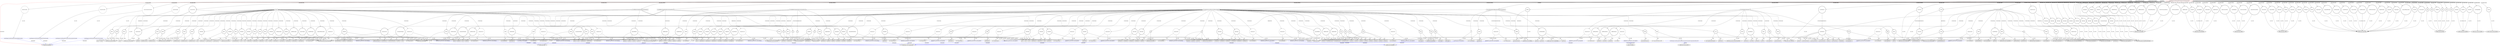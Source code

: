digraph {
baseInfo[graphId=3009,category="extension_graph",isAnonymous=false,possibleRelation=true]
frameworkRelatedTypesInfo[0="javafx.fxml.Initializable"]
possibleCollaborationsInfo[0="3009~OVERRIDING_METHOD_DECLARATION-INSTANTIATION-~javafx.fxml.Initializable ~javafx.scene.control.ListCell ~false~false",1="3009~CLIENT_METHOD_DECLARATION-INSTANTIATION-~javafx.fxml.Initializable ~javafx.event.EventHandler ~false~true",2="3009~OVERRIDING_METHOD_DECLARATION-INSTANTIATION-~javafx.fxml.Initializable ~javafx.beans.value.ChangeListener ~false~true",3="3009~OVERRIDING_METHOD_DECLARATION-INSTANTIATION-~javafx.fxml.Initializable ~javafx.event.EventHandler ~false~true",4="3009~CLIENT_METHOD_DECLARATION-INSTANTIATION-~javafx.fxml.Initializable ~javafx.beans.value.ChangeListener ~false~true",5="3009~FIELD_DECLARATION-~javafx.fxml.Initializable ~javafx.fxml.Initializable ~false~false",6="3009~OVERRIDING_METHOD_DECLARATION-INSTANTIATION-~javafx.fxml.Initializable ~javafx.util.Callback ~false~true",7="3009~CLIENT_METHOD_DECLARATION-INSTANTIATION-CLIENT_METHOD_DECLARATION-INSTANTIATION-CLIENT_METHOD_DECLARATION-INSTANTIATION-~javafx.fxml.Initializable ~javafx.stage.Stage ~false~false",8="3009~CLIENT_METHOD_DECLARATION-INSTANTIATION-~javafx.fxml.Initializable ~javafx.fxml.Initializable ~false~false"]
locationInfo[projectName="hock323-eventManager",filePath="/hock323-eventManager/EventManager-master/src/eventManager/controller/pokerTournament/TournamentController.java",contextSignature="TournamentController",graphId="3009"]
0[label="eventManager.controller.pokerTournament.TournamentController",vertexType="ROOT_CLIENT_CLASS_DECLARATION",isFrameworkType=false,color=red]
1[label="javafx.fxml.Initializable",vertexType="FRAMEWORK_INTERFACE_TYPE",isFrameworkType=true,peripheries=2]
2[label="actionsListView",vertexType="FIELD_DECLARATION",isFrameworkType=true,peripheries=2,shape=circle]
3[label="javafx.scene.control.ListView",vertexType="FRAMEWORK_CLASS_TYPE",isFrameworkType=true,peripheries=2]
4[label="addAddOnButton",vertexType="FIELD_DECLARATION",isFrameworkType=true,peripheries=2,shape=circle]
5[label="javafx.scene.control.Button",vertexType="FRAMEWORK_CLASS_TYPE",isFrameworkType=true,peripheries=2]
6[label="addAddonField",vertexType="FIELD_DECLARATION",isFrameworkType=true,peripheries=2,shape=circle]
7[label="javafx.scene.control.TextField",vertexType="FRAMEWORK_CLASS_TYPE",isFrameworkType=true,peripheries=2]
8[label="addPlayerButton",vertexType="FIELD_DECLARATION",isFrameworkType=true,peripheries=2,shape=circle]
10[label="addRebuyButton",vertexType="FIELD_DECLARATION",isFrameworkType=true,peripheries=2,shape=circle]
12[label="addRebuyField",vertexType="FIELD_DECLARATION",isFrameworkType=true,peripheries=2,shape=circle]
14[label="addReentryButton",vertexType="FIELD_DECLARATION",isFrameworkType=true,peripheries=2,shape=circle]
16[label="addonsControlsPane",vertexType="FIELD_DECLARATION",isFrameworkType=true,peripheries=2,shape=circle]
17[label="javafx.scene.layout.HBox",vertexType="FRAMEWORK_CLASS_TYPE",isFrameworkType=true,peripheries=2]
18[label="addonsPane",vertexType="FIELD_DECLARATION",isFrameworkType=true,peripheries=2,shape=circle]
19[label="javafx.scene.layout.VBox",vertexType="FRAMEWORK_CLASS_TYPE",isFrameworkType=true,peripheries=2]
20[label="announcementsController",vertexType="FIELD_DECLARATION",isFrameworkType=false,shape=circle]
21[label="eventManager.controller.pokerTournament.AnnouncementsController",vertexType="REFERENCE_CLIENT_CLASS_DECLARATION",isFrameworkType=false,color=blue]
23[label="blindsController",vertexType="FIELD_DECLARATION",isFrameworkType=false,shape=circle]
24[label="eventManager.controller.pokerTournament.BlindsController",vertexType="REFERENCE_CLIENT_CLASS_DECLARATION",isFrameworkType=false,color=blue]
26[label="bountiesLabel",vertexType="FIELD_DECLARATION",isFrameworkType=true,peripheries=2,shape=circle]
27[label="javafx.scene.control.Label",vertexType="FRAMEWORK_CLASS_TYPE",isFrameworkType=true,peripheries=2]
28[label="breakLabel",vertexType="FIELD_DECLARATION",isFrameworkType=true,peripheries=2,shape=circle]
30[label="checkStep1",vertexType="FIELD_DECLARATION",isFrameworkType=true,peripheries=2,shape=circle]
31[label="javafx.beans.property.SimpleBooleanProperty",vertexType="FRAMEWORK_CLASS_TYPE",isFrameworkType=true,peripheries=2]
32[label="checkStep2",vertexType="FIELD_DECLARATION",isFrameworkType=true,peripheries=2,shape=circle]
34[label="checkStep3",vertexType="FIELD_DECLARATION",isFrameworkType=true,peripheries=2,shape=circle]
36[label="checkStep4",vertexType="FIELD_DECLARATION",isFrameworkType=true,peripheries=2,shape=circle]
38[label="checkStep5",vertexType="FIELD_DECLARATION",isFrameworkType=true,peripheries=2,shape=circle]
40[label="configPane",vertexType="FIELD_DECLARATION",isFrameworkType=true,peripheries=2,shape=circle]
41[label="javafx.scene.layout.Pane",vertexType="FRAMEWORK_CLASS_TYPE",isFrameworkType=true,peripheries=2]
42[label="controlPane",vertexType="FIELD_DECLARATION",isFrameworkType=true,peripheries=2,shape=circle]
43[label="javafx.scene.layout.StackPane",vertexType="FRAMEWORK_CLASS_TYPE",isFrameworkType=true,peripheries=2]
44[label="createHelpPane",vertexType="FIELD_DECLARATION",isFrameworkType=true,peripheries=2,shape=circle]
46[label="createMode",vertexType="FIELD_DECLARATION",isFrameworkType=true,peripheries=2,shape=circle]
48[label="eliminatePlayerButton",vertexType="FIELD_DECLARATION",isFrameworkType=true,peripheries=2,shape=circle]
50[label="feeLabel",vertexType="FIELD_DECLARATION",isFrameworkType=true,peripheries=2,shape=circle]
52[label="finalizeTournamentButton",vertexType="FIELD_DECLARATION",isFrameworkType=true,peripheries=2,shape=circle]
54[label="formatController",vertexType="FIELD_DECLARATION",isFrameworkType=false,shape=circle]
55[label="eventManager.controller.pokerTournament.FormatController",vertexType="REFERENCE_CLIENT_CLASS_DECLARATION",isFrameworkType=false,color=blue]
57[label="handOutLabel",vertexType="FIELD_DECLARATION",isFrameworkType=true,peripheries=2,shape=circle]
59[label="initTournamentButton",vertexType="FIELD_DECLARATION",isFrameworkType=true,peripheries=2,shape=circle]
61[label="leagueJackPotLabel",vertexType="FIELD_DECLARATION",isFrameworkType=true,peripheries=2,shape=circle]
63[label="levelPane",vertexType="FIELD_DECLARATION",isFrameworkType=true,peripheries=2,shape=circle]
65[label="livePlayersLabel",vertexType="FIELD_DECLARATION",isFrameworkType=true,peripheries=2,shape=circle]
67[label="nameField",vertexType="FIELD_DECLARATION",isFrameworkType=true,peripheries=2,shape=circle]
69[label="numAddOnLabel",vertexType="FIELD_DECLARATION",isFrameworkType=true,peripheries=2,shape=circle]
71[label="numLevelLabel",vertexType="FIELD_DECLARATION",isFrameworkType=true,peripheries=2,shape=circle]
73[label="numRebuysLabel",vertexType="FIELD_DECLARATION",isFrameworkType=true,peripheries=2,shape=circle]
75[label="numReentradasLabel",vertexType="FIELD_DECLARATION",isFrameworkType=true,peripheries=2,shape=circle]
77[label="orgExtFeeLabel",vertexType="FIELD_DECLARATION",isFrameworkType=true,peripheries=2,shape=circle]
79[label="pauseButton",vertexType="FIELD_DECLARATION",isFrameworkType=true,peripheries=2,shape=circle]
81[label="playButton",vertexType="FIELD_DECLARATION",isFrameworkType=true,peripheries=2,shape=circle]
83[label="playerAddField",vertexType="FIELD_DECLARATION",isFrameworkType=true,peripheries=2,shape=circle]
85[label="playersPane",vertexType="FIELD_DECLARATION",isFrameworkType=true,peripheries=2,shape=circle]
87[label="primePanel",vertexType="FIELD_DECLARATION",isFrameworkType=true,peripheries=2,shape=circle]
89[label="prizesController",vertexType="FIELD_DECLARATION",isFrameworkType=false,shape=circle]
90[label="eventManager.controller.pokerTournament.PrizesController",vertexType="REFERENCE_CLIENT_CLASS_DECLARATION",isFrameworkType=false,color=blue]
92[label="prizesLabel",vertexType="FIELD_DECLARATION",isFrameworkType=true,peripheries=2,shape=circle]
94[label="rebuysControlsPane",vertexType="FIELD_DECLARATION",isFrameworkType=true,peripheries=2,shape=circle]
96[label="rebuysPane",vertexType="FIELD_DECLARATION",isFrameworkType=true,peripheries=2,shape=circle]
98[label="receiptsLabel",vertexType="FIELD_DECLARATION",isFrameworkType=true,peripheries=2,shape=circle]
100[label="reentriesPane",vertexType="FIELD_DECLARATION",isFrameworkType=true,peripheries=2,shape=circle]
102[label="refreshVisorList",vertexType="FIELD_DECLARATION",isFrameworkType=true,peripheries=2,shape=circle]
103[label="javafx.scene.control.MenuItem",vertexType="FRAMEWORK_CLASS_TYPE",isFrameworkType=true,peripheries=2]
104[label="registeredControlsPane",vertexType="FIELD_DECLARATION",isFrameworkType=true,peripheries=2,shape=circle]
106[label="registeredPane",vertexType="FIELD_DECLARATION",isFrameworkType=true,peripheries=2,shape=circle]
108[label="registeredPlayersLabel",vertexType="FIELD_DECLARATION",isFrameworkType=true,peripheries=2,shape=circle]
110[label="saveTemplateBox",vertexType="FIELD_DECLARATION",isFrameworkType=true,peripheries=2,shape=circle]
111[label="javafx.scene.control.ComboBox",vertexType="FRAMEWORK_CLASS_TYPE",isFrameworkType=true,peripheries=2]
112[label="step1",vertexType="FIELD_DECLARATION",isFrameworkType=true,peripheries=2,shape=circle]
114[label="step1Image",vertexType="FIELD_DECLARATION",isFrameworkType=true,peripheries=2,shape=circle]
115[label="javafx.scene.image.ImageView",vertexType="FRAMEWORK_CLASS_TYPE",isFrameworkType=true,peripheries=2]
116[label="step2",vertexType="FIELD_DECLARATION",isFrameworkType=true,peripheries=2,shape=circle]
118[label="step2Image",vertexType="FIELD_DECLARATION",isFrameworkType=true,peripheries=2,shape=circle]
120[label="step3",vertexType="FIELD_DECLARATION",isFrameworkType=true,peripheries=2,shape=circle]
122[label="step3Image",vertexType="FIELD_DECLARATION",isFrameworkType=true,peripheries=2,shape=circle]
124[label="step4",vertexType="FIELD_DECLARATION",isFrameworkType=true,peripheries=2,shape=circle]
126[label="step5",vertexType="FIELD_DECLARATION",isFrameworkType=true,peripheries=2,shape=circle]
128[label="step5Image",vertexType="FIELD_DECLARATION",isFrameworkType=true,peripheries=2,shape=circle]
130[label="subNameField",vertexType="FIELD_DECLARATION",isFrameworkType=true,peripheries=2,shape=circle]
132[label="tabPane",vertexType="FIELD_DECLARATION",isFrameworkType=true,peripheries=2,shape=circle]
133[label="javafx.scene.control.TabPane",vertexType="FRAMEWORK_CLASS_TYPE",isFrameworkType=true,peripheries=2]
134[label="timeLabel",vertexType="FIELD_DECLARATION",isFrameworkType=true,peripheries=2,shape=circle]
136[label="totalsPane",vertexType="FIELD_DECLARATION",isFrameworkType=true,peripheries=2,shape=circle]
138[label="tournamentChanged",vertexType="FIELD_DECLARATION",isFrameworkType=true,peripheries=2,shape=circle]
140[label="undoButton",vertexType="FIELD_DECLARATION",isFrameworkType=true,peripheries=2,shape=circle]
142[label="upLevelButton",vertexType="FIELD_DECLARATION",isFrameworkType=true,peripheries=2,shape=circle]
144[label="visorID",vertexType="FIELD_DECLARATION",isFrameworkType=true,peripheries=2,shape=circle]
145[label="javafx.scene.control.TableColumn",vertexType="FRAMEWORK_CLASS_TYPE",isFrameworkType=true,peripheries=2]
146[label="visorList",vertexType="FIELD_DECLARATION",isFrameworkType=true,peripheries=2,shape=circle]
147[label="javafx.collections.ObservableList",vertexType="FRAMEWORK_INTERFACE_TYPE",isFrameworkType=true,peripheries=2]
148[label="visorOwner",vertexType="FIELD_DECLARATION",isFrameworkType=true,peripheries=2,shape=circle]
150[label="visorTableView",vertexType="FIELD_DECLARATION",isFrameworkType=true,peripheries=2,shape=circle]
151[label="javafx.scene.control.TableView",vertexType="FRAMEWORK_CLASS_TYPE",isFrameworkType=true,peripheries=2]
152[label="void initialize(java.net.URL,java.util.ResourceBundle)",vertexType="OVERRIDING_METHOD_DECLARATION",isFrameworkType=false,shape=box]
154[label="image",vertexType="VARIABLE_EXPRESION",isFrameworkType=true,peripheries=2,shape=circle]
155[label="javafx.scene.image.Image",vertexType="FRAMEWORK_CLASS_TYPE",isFrameworkType=true,peripheries=2]
153[label="new Image()",vertexType="CONSTRUCTOR_CALL",isFrameworkType=true,peripheries=2]
156[label="playButton",vertexType="VARIABLE_EXPRESION",isFrameworkType=true,peripheries=2,shape=circle]
158[label="javafx.scene.control.Labeled",vertexType="FRAMEWORK_CLASS_TYPE",isFrameworkType=true,peripheries=2]
157[label="setGraphic()",vertexType="INSIDE_CALL",isFrameworkType=true,peripheries=2,shape=box]
160[label="VAR2",vertexType="VARIABLE_EXPRESION",isFrameworkType=true,peripheries=2,shape=circle]
159[label="new ImageView()",vertexType="CONSTRUCTOR_CALL",isFrameworkType=true,peripheries=2]
163[label="VAR3",vertexType="VARIABLE_EXPRESION",isFrameworkType=true,peripheries=2,shape=circle]
162[label="new Image()",vertexType="CONSTRUCTOR_CALL",isFrameworkType=true,peripheries=2]
165[label="undoButton",vertexType="VARIABLE_EXPRESION",isFrameworkType=true,peripheries=2,shape=circle]
166[label="setGraphic()",vertexType="INSIDE_CALL",isFrameworkType=true,peripheries=2,shape=box]
169[label="VAR5",vertexType="VARIABLE_EXPRESION",isFrameworkType=true,peripheries=2,shape=circle]
168[label="new ImageView()",vertexType="CONSTRUCTOR_CALL",isFrameworkType=true,peripheries=2]
172[label="VAR6",vertexType="VARIABLE_EXPRESION",isFrameworkType=true,peripheries=2,shape=circle]
171[label="new Image()",vertexType="CONSTRUCTOR_CALL",isFrameworkType=true,peripheries=2]
174[label="upLevelButton",vertexType="VARIABLE_EXPRESION",isFrameworkType=true,peripheries=2,shape=circle]
175[label="setGraphic()",vertexType="INSIDE_CALL",isFrameworkType=true,peripheries=2,shape=box]
178[label="VAR8",vertexType="VARIABLE_EXPRESION",isFrameworkType=true,peripheries=2,shape=circle]
177[label="new ImageView()",vertexType="CONSTRUCTOR_CALL",isFrameworkType=true,peripheries=2]
180[label="checkStep1",vertexType="VARIABLE_EXPRESION",isFrameworkType=true,peripheries=2,shape=circle]
182[label="javafx.beans.property.BooleanPropertyBase",vertexType="FRAMEWORK_CLASS_TYPE",isFrameworkType=true,peripheries=2]
181[label="addListener()",vertexType="INSIDE_CALL",isFrameworkType=true,peripheries=2,shape=box]
184[label="anonymous10",vertexType="VARIABLE_EXPRESION",isFrameworkType=false,shape=circle]
185[label="REFERENCE_ANONYMOUS_DECLARATION",vertexType="REFERENCE_ANONYMOUS_DECLARATION",isFrameworkType=false,color=blue]
186[label="javafx.beans.value.ChangeListener",vertexType="FRAMEWORK_INTERFACE_TYPE",isFrameworkType=true,peripheries=2]
183[label="new ChangeListener()",vertexType="CONSTRUCTOR_CALL",isFrameworkType=false]
187[label="step1Image",vertexType="VARIABLE_EXPRESION",isFrameworkType=true,peripheries=2,shape=circle]
189[label="javafx.scene.Node",vertexType="FRAMEWORK_CLASS_TYPE",isFrameworkType=true,peripheries=2]
188[label="setOpacity()",vertexType="INSIDE_CALL",isFrameworkType=true,peripheries=2,shape=box]
191[label="setOpacity()",vertexType="INSIDE_CALL",isFrameworkType=true,peripheries=2,shape=box]
192[label="checkStep2",vertexType="VARIABLE_EXPRESION",isFrameworkType=true,peripheries=2,shape=circle]
193[label="addListener()",vertexType="INSIDE_CALL",isFrameworkType=true,peripheries=2,shape=box]
196[label="anonymous14",vertexType="VARIABLE_EXPRESION",isFrameworkType=false,shape=circle]
197[label="REFERENCE_ANONYMOUS_DECLARATION",vertexType="REFERENCE_ANONYMOUS_DECLARATION",isFrameworkType=false,color=blue]
195[label="new ChangeListener()",vertexType="CONSTRUCTOR_CALL",isFrameworkType=false]
199[label="step2Image",vertexType="VARIABLE_EXPRESION",isFrameworkType=true,peripheries=2,shape=circle]
200[label="setOpacity()",vertexType="INSIDE_CALL",isFrameworkType=true,peripheries=2,shape=box]
203[label="setOpacity()",vertexType="INSIDE_CALL",isFrameworkType=true,peripheries=2,shape=box]
204[label="checkStep3",vertexType="VARIABLE_EXPRESION",isFrameworkType=true,peripheries=2,shape=circle]
205[label="addListener()",vertexType="INSIDE_CALL",isFrameworkType=true,peripheries=2,shape=box]
208[label="anonymous18",vertexType="VARIABLE_EXPRESION",isFrameworkType=false,shape=circle]
209[label="REFERENCE_ANONYMOUS_DECLARATION",vertexType="REFERENCE_ANONYMOUS_DECLARATION",isFrameworkType=false,color=blue]
207[label="new ChangeListener()",vertexType="CONSTRUCTOR_CALL",isFrameworkType=false]
211[label="step3Image",vertexType="VARIABLE_EXPRESION",isFrameworkType=true,peripheries=2,shape=circle]
212[label="setOpacity()",vertexType="INSIDE_CALL",isFrameworkType=true,peripheries=2,shape=box]
215[label="setOpacity()",vertexType="INSIDE_CALL",isFrameworkType=true,peripheries=2,shape=box]
216[label="checkStep4",vertexType="VARIABLE_EXPRESION",isFrameworkType=true,peripheries=2,shape=circle]
217[label="addListener()",vertexType="INSIDE_CALL",isFrameworkType=true,peripheries=2,shape=box]
220[label="anonymous22",vertexType="VARIABLE_EXPRESION",isFrameworkType=false,shape=circle]
221[label="REFERENCE_ANONYMOUS_DECLARATION",vertexType="REFERENCE_ANONYMOUS_DECLARATION",isFrameworkType=false,color=blue]
219[label="new ChangeListener()",vertexType="CONSTRUCTOR_CALL",isFrameworkType=false]
223[label="checkStep5",vertexType="VARIABLE_EXPRESION",isFrameworkType=true,peripheries=2,shape=circle]
224[label="get()",vertexType="INSIDE_CALL",isFrameworkType=true,peripheries=2,shape=box]
226[label="step5Image",vertexType="VARIABLE_EXPRESION",isFrameworkType=true,peripheries=2,shape=circle]
227[label="setOpacity()",vertexType="INSIDE_CALL",isFrameworkType=true,peripheries=2,shape=box]
230[label="setOpacity()",vertexType="INSIDE_CALL",isFrameworkType=true,peripheries=2,shape=box]
232[label="addListener()",vertexType="INSIDE_CALL",isFrameworkType=true,peripheries=2,shape=box]
234[label="anonymous27",vertexType="VARIABLE_EXPRESION",isFrameworkType=false,shape=circle]
235[label="REFERENCE_ANONYMOUS_DECLARATION",vertexType="REFERENCE_ANONYMOUS_DECLARATION",isFrameworkType=false,color=blue]
233[label="new ChangeListener()",vertexType="CONSTRUCTOR_CALL",isFrameworkType=false]
238[label="get()",vertexType="INSIDE_CALL",isFrameworkType=true,peripheries=2,shape=box]
240[label="setOpacity()",vertexType="INSIDE_CALL",isFrameworkType=true,peripheries=2,shape=box]
242[label="setOpacity()",vertexType="INSIDE_CALL",isFrameworkType=true,peripheries=2,shape=box]
243[label="actionsListView",vertexType="VARIABLE_EXPRESION",isFrameworkType=true,peripheries=2,shape=circle]
244[label="cellFactoryProperty()",vertexType="INSIDE_CALL",isFrameworkType=true,peripheries=2,shape=box]
247[label="setCellFactory()",vertexType="INSIDE_CALL",isFrameworkType=true,peripheries=2,shape=box]
249[label="anonymous33",vertexType="VARIABLE_EXPRESION",isFrameworkType=false,shape=circle]
250[label="REFERENCE_ANONYMOUS_DECLARATION",vertexType="REFERENCE_ANONYMOUS_DECLARATION",isFrameworkType=false,color=blue]
251[label="javafx.util.Callback",vertexType="FRAMEWORK_INTERFACE_TYPE",isFrameworkType=true,peripheries=2]
248[label="new Callback()",vertexType="CONSTRUCTOR_CALL",isFrameworkType=false]
253[label="VAR34",vertexType="VARIABLE_EXPRESION",isFrameworkType=false,shape=circle]
254[label="eventManager.controller.pokerTournament.TournamentController.ComposeActionHistoryCell",vertexType="REFERENCE_CLIENT_CLASS_DECLARATION",isFrameworkType=false,color=blue]
255[label="javafx.scene.control.ListCell",vertexType="FRAMEWORK_CLASS_TYPE",isFrameworkType=true,peripheries=2]
252[label="new ComposeActionHistoryCell()",vertexType="CONSTRUCTOR_CALL",isFrameworkType=false]
257[label="setOnScrollStarted()",vertexType="INSIDE_CALL",isFrameworkType=true,peripheries=2,shape=box]
259[label="anonymous36",vertexType="VARIABLE_EXPRESION",isFrameworkType=false,shape=circle]
260[label="REFERENCE_ANONYMOUS_DECLARATION",vertexType="REFERENCE_ANONYMOUS_DECLARATION",isFrameworkType=false,color=blue]
261[label="javafx.event.EventHandler",vertexType="FRAMEWORK_INTERFACE_TYPE",isFrameworkType=true,peripheries=2]
258[label="new EventHandler()",vertexType="CONSTRUCTOR_CALL",isFrameworkType=false]
263[label="scrollTo()",vertexType="INSIDE_CALL",isFrameworkType=true,peripheries=2,shape=box]
264[label="VAR38",vertexType="VARIABLE_EXPRESION",isFrameworkType=true,peripheries=2,shape=circle]
266[label="javafx.beans.value.ObservableValue",vertexType="FRAMEWORK_INTERFACE_TYPE",isFrameworkType=true,peripheries=2]
265[label="addListener()",vertexType="INSIDE_CALL",isFrameworkType=true,peripheries=2,shape=box]
267[label="VAR39",vertexType="VARIABLE_EXPRESION",isFrameworkType=true,peripheries=2,shape=circle]
269[label="javafx.scene.control.SelectionModel",vertexType="FRAMEWORK_CLASS_TYPE",isFrameworkType=true,peripheries=2]
268[label="selectedItemProperty()",vertexType="INSIDE_CALL",isFrameworkType=true,peripheries=2,shape=box]
270[label="tabPane",vertexType="VARIABLE_EXPRESION",isFrameworkType=true,peripheries=2,shape=circle]
271[label="getSelectionModel()",vertexType="INSIDE_CALL",isFrameworkType=true,peripheries=2,shape=box]
274[label="anonymous41",vertexType="VARIABLE_EXPRESION",isFrameworkType=false,shape=circle]
275[label="REFERENCE_ANONYMOUS_DECLARATION",vertexType="REFERENCE_ANONYMOUS_DECLARATION",isFrameworkType=false,color=blue]
273[label="new ChangeListener()",vertexType="CONSTRUCTOR_CALL",isFrameworkType=false]
277[label="step1",vertexType="VARIABLE_EXPRESION",isFrameworkType=true,peripheries=2,shape=circle]
278[label="setStyle()",vertexType="INSIDE_CALL",isFrameworkType=true,peripheries=2,shape=box]
280[label="step2",vertexType="VARIABLE_EXPRESION",isFrameworkType=true,peripheries=2,shape=circle]
281[label="setStyle()",vertexType="INSIDE_CALL",isFrameworkType=true,peripheries=2,shape=box]
283[label="step3",vertexType="VARIABLE_EXPRESION",isFrameworkType=true,peripheries=2,shape=circle]
284[label="setStyle()",vertexType="INSIDE_CALL",isFrameworkType=true,peripheries=2,shape=box]
286[label="step4",vertexType="VARIABLE_EXPRESION",isFrameworkType=true,peripheries=2,shape=circle]
287[label="setStyle()",vertexType="INSIDE_CALL",isFrameworkType=true,peripheries=2,shape=box]
289[label="step5",vertexType="VARIABLE_EXPRESION",isFrameworkType=true,peripheries=2,shape=circle]
290[label="setStyle()",vertexType="INSIDE_CALL",isFrameworkType=true,peripheries=2,shape=box]
292[label="t1",vertexType="VARIABLE_EXPRESION",isFrameworkType=true,peripheries=2,shape=circle]
294[label="javafx.scene.control.Tab",vertexType="FRAMEWORK_CLASS_TYPE",isFrameworkType=true,peripheries=2]
293[label="getText()",vertexType="INSIDE_CALL",isFrameworkType=true,peripheries=2,shape=box]
296[label="setStyle()",vertexType="INSIDE_CALL",isFrameworkType=true,peripheries=2,shape=box]
298[label="setStyle()",vertexType="INSIDE_CALL",isFrameworkType=true,peripheries=2,shape=box]
300[label="setStyle()",vertexType="INSIDE_CALL",isFrameworkType=true,peripheries=2,shape=box]
302[label="setStyle()",vertexType="INSIDE_CALL",isFrameworkType=true,peripheries=2,shape=box]
304[label="setStyle()",vertexType="INSIDE_CALL",isFrameworkType=true,peripheries=2,shape=box]
305[label="playerAddField",vertexType="VARIABLE_EXPRESION",isFrameworkType=true,peripheries=2,shape=circle]
306[label="setOnKeyPressed()",vertexType="INSIDE_CALL",isFrameworkType=true,peripheries=2,shape=box]
309[label="anonymous54",vertexType="VARIABLE_EXPRESION",isFrameworkType=false,shape=circle]
310[label="REFERENCE_ANONYMOUS_DECLARATION",vertexType="REFERENCE_ANONYMOUS_DECLARATION",isFrameworkType=false,color=blue]
308[label="new EventHandler()",vertexType="CONSTRUCTOR_CALL",isFrameworkType=false]
312[label="t",vertexType="VARIABLE_EXPRESION",isFrameworkType=true,peripheries=2,shape=circle]
314[label="javafx.scene.input.KeyEvent",vertexType="FRAMEWORK_CLASS_TYPE",isFrameworkType=true,peripheries=2]
313[label="getCode()",vertexType="INSIDE_CALL",isFrameworkType=true,peripheries=2,shape=box]
315[label="addRebuyField",vertexType="VARIABLE_EXPRESION",isFrameworkType=true,peripheries=2,shape=circle]
316[label="setOnKeyPressed()",vertexType="INSIDE_CALL",isFrameworkType=true,peripheries=2,shape=box]
319[label="anonymous57",vertexType="VARIABLE_EXPRESION",isFrameworkType=false,shape=circle]
320[label="REFERENCE_ANONYMOUS_DECLARATION",vertexType="REFERENCE_ANONYMOUS_DECLARATION",isFrameworkType=false,color=blue]
318[label="new EventHandler()",vertexType="CONSTRUCTOR_CALL",isFrameworkType=false]
323[label="getCode()",vertexType="INSIDE_CALL",isFrameworkType=true,peripheries=2,shape=box]
324[label="addAddonField",vertexType="VARIABLE_EXPRESION",isFrameworkType=true,peripheries=2,shape=circle]
325[label="setOnKeyPressed()",vertexType="INSIDE_CALL",isFrameworkType=true,peripheries=2,shape=box]
328[label="anonymous60",vertexType="VARIABLE_EXPRESION",isFrameworkType=false,shape=circle]
329[label="REFERENCE_ANONYMOUS_DECLARATION",vertexType="REFERENCE_ANONYMOUS_DECLARATION",isFrameworkType=false,color=blue]
327[label="new EventHandler()",vertexType="CONSTRUCTOR_CALL",isFrameworkType=false]
332[label="getCode()",vertexType="INSIDE_CALL",isFrameworkType=true,peripheries=2,shape=box]
333[label="VAR62",vertexType="VARIABLE_EXPRESION",isFrameworkType=true,peripheries=2,shape=circle]
334[label="addListener()",vertexType="INSIDE_CALL",isFrameworkType=true,peripheries=2,shape=box]
336[label="nameField",vertexType="VARIABLE_EXPRESION",isFrameworkType=true,peripheries=2,shape=circle]
338[label="javafx.scene.control.TextInputControl",vertexType="FRAMEWORK_CLASS_TYPE",isFrameworkType=true,peripheries=2]
337[label="textProperty()",vertexType="INSIDE_CALL",isFrameworkType=true,peripheries=2,shape=box]
340[label="anonymous64",vertexType="VARIABLE_EXPRESION",isFrameworkType=false,shape=circle]
341[label="REFERENCE_ANONYMOUS_DECLARATION",vertexType="REFERENCE_ANONYMOUS_DECLARATION",isFrameworkType=false,color=blue]
339[label="new ChangeListener()",vertexType="CONSTRUCTOR_CALL",isFrameworkType=false]
344[label="set()",vertexType="INSIDE_CALL",isFrameworkType=true,peripheries=2,shape=box]
346[label="set()",vertexType="INSIDE_CALL",isFrameworkType=true,peripheries=2,shape=box]
439[label="void bind()",vertexType="CLIENT_METHOD_DECLARATION",isFrameworkType=false,shape=box]
440[label="VAR98",vertexType="VARIABLE_EXPRESION",isFrameworkType=true,peripheries=2,shape=circle]
442[label="javafx.beans.property.Property",vertexType="FRAMEWORK_INTERFACE_TYPE",isFrameworkType=true,peripheries=2]
441[label="bind()",vertexType="INSIDE_CALL",isFrameworkType=true,peripheries=2,shape=box]
443[label="numLevelLabel",vertexType="VARIABLE_EXPRESION",isFrameworkType=true,peripheries=2,shape=circle]
444[label="textProperty()",vertexType="INSIDE_CALL",isFrameworkType=true,peripheries=2,shape=box]
446[label="livePlayersLabel",vertexType="VARIABLE_EXPRESION",isFrameworkType=true,peripheries=2,shape=circle]
447[label="setText()",vertexType="INSIDE_CALL",isFrameworkType=true,peripheries=2,shape=box]
449[label="VAR101",vertexType="VARIABLE_EXPRESION",isFrameworkType=true,peripheries=2,shape=circle]
451[label="javafx.beans.property.StringProperty",vertexType="FRAMEWORK_CLASS_TYPE",isFrameworkType=true,peripheries=2]
450[label="bindBidirectional()",vertexType="INSIDE_CALL",isFrameworkType=true,peripheries=2,shape=box]
452[label="numRebuysLabel",vertexType="VARIABLE_EXPRESION",isFrameworkType=true,peripheries=2,shape=circle]
453[label="textProperty()",vertexType="INSIDE_CALL",isFrameworkType=true,peripheries=2,shape=box]
455[label="VAR103",vertexType="VARIABLE_EXPRESION",isFrameworkType=true,peripheries=2,shape=circle]
456[label="bindBidirectional()",vertexType="INSIDE_CALL",isFrameworkType=true,peripheries=2,shape=box]
458[label="numAddOnLabel",vertexType="VARIABLE_EXPRESION",isFrameworkType=true,peripheries=2,shape=circle]
459[label="textProperty()",vertexType="INSIDE_CALL",isFrameworkType=true,peripheries=2,shape=box]
461[label="actionsListView",vertexType="VARIABLE_EXPRESION",isFrameworkType=true,peripheries=2,shape=circle]
462[label="setItems()",vertexType="INSIDE_CALL",isFrameworkType=true,peripheries=2,shape=box]
464[label="VAR106",vertexType="VARIABLE_EXPRESION",isFrameworkType=true,peripheries=2,shape=circle]
465[label="bindBidirectional()",vertexType="INSIDE_CALL",isFrameworkType=true,peripheries=2,shape=box]
467[label="nameField",vertexType="VARIABLE_EXPRESION",isFrameworkType=true,peripheries=2,shape=circle]
468[label="textProperty()",vertexType="INSIDE_CALL",isFrameworkType=true,peripheries=2,shape=box]
470[label="VAR108",vertexType="VARIABLE_EXPRESION",isFrameworkType=true,peripheries=2,shape=circle]
471[label="bindBidirectional()",vertexType="INSIDE_CALL",isFrameworkType=true,peripheries=2,shape=box]
473[label="subNameField",vertexType="VARIABLE_EXPRESION",isFrameworkType=true,peripheries=2,shape=circle]
474[label="textProperty()",vertexType="INSIDE_CALL",isFrameworkType=true,peripheries=2,shape=box]
476[label="VAR110",vertexType="VARIABLE_EXPRESION",isFrameworkType=true,peripheries=2,shape=circle]
477[label="bindBidirectional()",vertexType="INSIDE_CALL",isFrameworkType=true,peripheries=2,shape=box]
479[label="registeredPlayersLabel",vertexType="VARIABLE_EXPRESION",isFrameworkType=true,peripheries=2,shape=circle]
480[label="textProperty()",vertexType="INSIDE_CALL",isFrameworkType=true,peripheries=2,shape=box]
482[label="VAR112",vertexType="VARIABLE_EXPRESION",isFrameworkType=true,peripheries=2,shape=circle]
483[label="bind()",vertexType="INSIDE_CALL",isFrameworkType=true,peripheries=2,shape=box]
485[label="timeLabel",vertexType="VARIABLE_EXPRESION",isFrameworkType=true,peripheries=2,shape=circle]
486[label="textProperty()",vertexType="INSIDE_CALL",isFrameworkType=true,peripheries=2,shape=box]
488[label="VAR114",vertexType="VARIABLE_EXPRESION",isFrameworkType=true,peripheries=2,shape=circle]
490[label="javafx.concurrent.Service",vertexType="FRAMEWORK_CLASS_TYPE",isFrameworkType=true,peripheries=2]
489[label="messageProperty()",vertexType="INSIDE_CALL",isFrameworkType=true,peripheries=2,shape=box]
491[label="VAR115",vertexType="VARIABLE_EXPRESION",isFrameworkType=true,peripheries=2,shape=circle]
492[label="bind()",vertexType="INSIDE_CALL",isFrameworkType=true,peripheries=2,shape=box]
494[label="breakLabel",vertexType="VARIABLE_EXPRESION",isFrameworkType=true,peripheries=2,shape=circle]
495[label="visibleProperty()",vertexType="INSIDE_CALL",isFrameworkType=true,peripheries=2,shape=box]
497[label="VAR117",vertexType="VARIABLE_EXPRESION",isFrameworkType=true,peripheries=2,shape=circle]
498[label="addListener()",vertexType="INSIDE_CALL",isFrameworkType=true,peripheries=2,shape=box]
501[label="visibleProperty()",vertexType="INSIDE_CALL",isFrameworkType=true,peripheries=2,shape=box]
503[label="anonymous119",vertexType="VARIABLE_EXPRESION",isFrameworkType=false,shape=circle]
504[label="REFERENCE_ANONYMOUS_DECLARATION",vertexType="REFERENCE_ANONYMOUS_DECLARATION",isFrameworkType=false,color=blue]
502[label="new ChangeListener()",vertexType="CONSTRUCTOR_CALL",isFrameworkType=false]
506[label="pauseButton",vertexType="VARIABLE_EXPRESION",isFrameworkType=true,peripheries=2,shape=circle]
507[label="setVisible()",vertexType="INSIDE_CALL",isFrameworkType=true,peripheries=2,shape=box]
509[label="playButton",vertexType="VARIABLE_EXPRESION",isFrameworkType=true,peripheries=2,shape=circle]
510[label="setVisible()",vertexType="INSIDE_CALL",isFrameworkType=true,peripheries=2,shape=box]
512[label="VAR122",vertexType="VARIABLE_EXPRESION",isFrameworkType=true,peripheries=2,shape=circle]
513[label="addListener()",vertexType="INSIDE_CALL",isFrameworkType=true,peripheries=2,shape=box]
516[label="focusedProperty()",vertexType="INSIDE_CALL",isFrameworkType=true,peripheries=2,shape=box]
518[label="anonymous124",vertexType="VARIABLE_EXPRESION",isFrameworkType=false,shape=circle]
519[label="REFERENCE_ANONYMOUS_DECLARATION",vertexType="REFERENCE_ANONYMOUS_DECLARATION",isFrameworkType=false,color=blue]
517[label="new ChangeListener()",vertexType="CONSTRUCTOR_CALL",isFrameworkType=false]
521[label="checkStep4",vertexType="VARIABLE_EXPRESION",isFrameworkType=true,peripheries=2,shape=circle]
522[label="get()",vertexType="INSIDE_CALL",isFrameworkType=true,peripheries=2,shape=box]
525[label="getText()",vertexType="INSIDE_CALL",isFrameworkType=true,peripheries=2,shape=box]
526[label="VAR127",vertexType="VARIABLE_EXPRESION",isFrameworkType=true,peripheries=2,shape=circle]
527[label="addListener()",vertexType="INSIDE_CALL",isFrameworkType=true,peripheries=2,shape=box]
530[label="anonymous128",vertexType="VARIABLE_EXPRESION",isFrameworkType=false,shape=circle]
531[label="REFERENCE_ANONYMOUS_DECLARATION",vertexType="REFERENCE_ANONYMOUS_DECLARATION",isFrameworkType=false,color=blue]
529[label="new ChangeListener()",vertexType="CONSTRUCTOR_CALL",isFrameworkType=false]
533[label="checkStep1",vertexType="VARIABLE_EXPRESION",isFrameworkType=true,peripheries=2,shape=circle]
534[label="set()",vertexType="INSIDE_CALL",isFrameworkType=true,peripheries=2,shape=box]
536[label="VAR130",vertexType="VARIABLE_EXPRESION",isFrameworkType=true,peripheries=2,shape=circle]
537[label="addListener()",vertexType="INSIDE_CALL",isFrameworkType=true,peripheries=2,shape=box]
540[label="anonymous131",vertexType="VARIABLE_EXPRESION",isFrameworkType=false,shape=circle]
541[label="REFERENCE_ANONYMOUS_DECLARATION",vertexType="REFERENCE_ANONYMOUS_DECLARATION",isFrameworkType=false,color=blue]
539[label="new ChangeListener()",vertexType="CONSTRUCTOR_CALL",isFrameworkType=false]
543[label="checkStep2",vertexType="VARIABLE_EXPRESION",isFrameworkType=true,peripheries=2,shape=circle]
544[label="set()",vertexType="INSIDE_CALL",isFrameworkType=true,peripheries=2,shape=box]
546[label="VAR133",vertexType="VARIABLE_EXPRESION",isFrameworkType=true,peripheries=2,shape=circle]
547[label="addListener()",vertexType="INSIDE_CALL",isFrameworkType=true,peripheries=2,shape=box]
550[label="anonymous134",vertexType="VARIABLE_EXPRESION",isFrameworkType=false,shape=circle]
551[label="REFERENCE_ANONYMOUS_DECLARATION",vertexType="REFERENCE_ANONYMOUS_DECLARATION",isFrameworkType=false,color=blue]
549[label="new ChangeListener()",vertexType="CONSTRUCTOR_CALL",isFrameworkType=false]
553[label="checkStep3",vertexType="VARIABLE_EXPRESION",isFrameworkType=true,peripheries=2,shape=circle]
554[label="set()",vertexType="INSIDE_CALL",isFrameworkType=true,peripheries=2,shape=box]
556[label="VAR136",vertexType="VARIABLE_EXPRESION",isFrameworkType=true,peripheries=2,shape=circle]
557[label="addListener()",vertexType="INSIDE_CALL",isFrameworkType=true,peripheries=2,shape=box]
560[label="anonymous137",vertexType="VARIABLE_EXPRESION",isFrameworkType=false,shape=circle]
561[label="REFERENCE_ANONYMOUS_DECLARATION",vertexType="REFERENCE_ANONYMOUS_DECLARATION",isFrameworkType=false,color=blue]
559[label="new ChangeListener()",vertexType="CONSTRUCTOR_CALL",isFrameworkType=false]
563[label="void setChangeLevelListener()",vertexType="CLIENT_METHOD_DECLARATION",isFrameworkType=false,shape=box]
564[label="VAR138",vertexType="VARIABLE_EXPRESION",isFrameworkType=true,peripheries=2,shape=circle]
566[label="javafx.beans.property.IntegerPropertyBase",vertexType="FRAMEWORK_CLASS_TYPE",isFrameworkType=true,peripheries=2]
565[label="addListener()",vertexType="INSIDE_CALL",isFrameworkType=true,peripheries=2,shape=box]
568[label="anonymous139",vertexType="VARIABLE_EXPRESION",isFrameworkType=false,shape=circle]
569[label="REFERENCE_ANONYMOUS_DECLARATION",vertexType="REFERENCE_ANONYMOUS_DECLARATION",isFrameworkType=false,color=blue]
567[label="new ChangeListener()",vertexType="CONSTRUCTOR_CALL",isFrameworkType=false]
571[label="upLevelButton",vertexType="VARIABLE_EXPRESION",isFrameworkType=true,peripheries=2,shape=circle]
572[label="setDisable()",vertexType="INSIDE_CALL",isFrameworkType=true,peripheries=2,shape=box]
575[label="setVisible()",vertexType="INSIDE_CALL",isFrameworkType=true,peripheries=2,shape=box]
576[label="addRebuyButton",vertexType="VARIABLE_EXPRESION",isFrameworkType=true,peripheries=2,shape=circle]
577[label="setDisable()",vertexType="INSIDE_CALL",isFrameworkType=true,peripheries=2,shape=box]
579[label="addPlayerButton",vertexType="VARIABLE_EXPRESION",isFrameworkType=true,peripheries=2,shape=circle]
580[label="setDisable()",vertexType="INSIDE_CALL",isFrameworkType=true,peripheries=2,shape=box]
582[label="addReentryButton",vertexType="VARIABLE_EXPRESION",isFrameworkType=true,peripheries=2,shape=circle]
583[label="setDisable()",vertexType="INSIDE_CALL",isFrameworkType=true,peripheries=2,shape=box]
585[label="VAR145",vertexType="VARIABLE_EXPRESION",isFrameworkType=true,peripheries=2,shape=circle]
586[label="select()",vertexType="INSIDE_CALL",isFrameworkType=true,peripheries=2,shape=box]
588[label="VAR146",vertexType="VARIABLE_EXPRESION",isFrameworkType=true,peripheries=2,shape=circle]
589[label="getSelectionModel()",vertexType="INSIDE_CALL",isFrameworkType=true,peripheries=2,shape=box]
591[label="VAR147",vertexType="VARIABLE_EXPRESION",isFrameworkType=true,peripheries=2,shape=circle]
592[label="scrollTo()",vertexType="INSIDE_CALL",isFrameworkType=true,peripheries=2,shape=box]
594[label="void addPlayerCommand(javafx.event.ActionEvent)",vertexType="CLIENT_METHOD_DECLARATION",isFrameworkType=false,shape=box]
595[label="e",vertexType="PARAMETER_DECLARATION",isFrameworkType=true,peripheries=2]
596[label="javafx.event.ActionEvent",vertexType="FRAMEWORK_CLASS_TYPE",isFrameworkType=true,peripheries=2]
597[label="playerAddField",vertexType="VARIABLE_EXPRESION",isFrameworkType=true,peripheries=2,shape=circle]
598[label="getText()",vertexType="INSIDE_CALL",isFrameworkType=true,peripheries=2,shape=box]
601[label="getText()",vertexType="INSIDE_CALL",isFrameworkType=true,peripheries=2,shape=box]
602[label="VAR150",vertexType="VARIABLE_EXPRESION",isFrameworkType=true,peripheries=2,shape=circle]
604[label="javafx.stage.Stage",vertexType="FRAMEWORK_CLASS_TYPE",isFrameworkType=true,peripheries=2]
603[label="show()",vertexType="INSIDE_CALL",isFrameworkType=true,peripheries=2,shape=box]
606[label="VAR151",vertexType="VARIABLE_EXPRESION",isFrameworkType=false,shape=circle]
607[label="eventManager.fx.ModalDialog",vertexType="REFERENCE_CLIENT_CLASS_DECLARATION",isFrameworkType=false,color=blue]
605[label="new ModalDialog()",vertexType="CONSTRUCTOR_CALL",isFrameworkType=false]
609[label="VAR152",vertexType="VARIABLE_EXPRESION",isFrameworkType=true,peripheries=2,shape=circle]
611[label="javafx.scene.Scene",vertexType="FRAMEWORK_CLASS_TYPE",isFrameworkType=true,peripheries=2]
610[label="getWindow()",vertexType="INSIDE_CALL",isFrameworkType=true,peripheries=2,shape=box]
612[label="primePanel",vertexType="VARIABLE_EXPRESION",isFrameworkType=true,peripheries=2,shape=circle]
613[label="getScene()",vertexType="INSIDE_CALL",isFrameworkType=true,peripheries=2,shape=box]
616[label="setText()",vertexType="INSIDE_CALL",isFrameworkType=true,peripheries=2,shape=box]
617[label="livePlayersLabel",vertexType="VARIABLE_EXPRESION",isFrameworkType=true,peripheries=2,shape=circle]
618[label="setText()",vertexType="INSIDE_CALL",isFrameworkType=true,peripheries=2,shape=box]
621[label="setText()",vertexType="INSIDE_CALL",isFrameworkType=true,peripheries=2,shape=box]
622[label="eliminatePlayerButton",vertexType="VARIABLE_EXPRESION",isFrameworkType=true,peripheries=2,shape=circle]
623[label="setDisable()",vertexType="INSIDE_CALL",isFrameworkType=true,peripheries=2,shape=box]
625[label="tournamentChanged",vertexType="VARIABLE_EXPRESION",isFrameworkType=true,peripheries=2,shape=circle]
626[label="set()",vertexType="INSIDE_CALL",isFrameworkType=true,peripheries=2,shape=box]
647[label="void addRebuyCommand(javafx.event.ActionEvent)",vertexType="CLIENT_METHOD_DECLARATION",isFrameworkType=false,shape=box]
648[label="e",vertexType="PARAMETER_DECLARATION",isFrameworkType=true,peripheries=2]
650[label="addRebuyField",vertexType="VARIABLE_EXPRESION",isFrameworkType=true,peripheries=2,shape=circle]
651[label="getText()",vertexType="INSIDE_CALL",isFrameworkType=true,peripheries=2,shape=box]
654[label="getText()",vertexType="INSIDE_CALL",isFrameworkType=true,peripheries=2,shape=box]
656[label="setText()",vertexType="INSIDE_CALL",isFrameworkType=true,peripheries=2,shape=box]
657[label="VAR168",vertexType="VARIABLE_EXPRESION",isFrameworkType=true,peripheries=2,shape=circle]
658[label="show()",vertexType="INSIDE_CALL",isFrameworkType=true,peripheries=2,shape=box]
661[label="VAR169",vertexType="VARIABLE_EXPRESION",isFrameworkType=false,shape=circle]
660[label="new ModalDialog()",vertexType="CONSTRUCTOR_CALL",isFrameworkType=false]
663[label="VAR170",vertexType="VARIABLE_EXPRESION",isFrameworkType=true,peripheries=2,shape=circle]
664[label="getWindow()",vertexType="INSIDE_CALL",isFrameworkType=true,peripheries=2,shape=box]
666[label="primePanel",vertexType="VARIABLE_EXPRESION",isFrameworkType=true,peripheries=2,shape=circle]
667[label="getScene()",vertexType="INSIDE_CALL",isFrameworkType=true,peripheries=2,shape=box]
670[label="setText()",vertexType="INSIDE_CALL",isFrameworkType=true,peripheries=2,shape=box]
671[label="numRebuysLabel",vertexType="VARIABLE_EXPRESION",isFrameworkType=true,peripheries=2,shape=circle]
672[label="setText()",vertexType="INSIDE_CALL",isFrameworkType=true,peripheries=2,shape=box]
674[label="tournamentChanged",vertexType="VARIABLE_EXPRESION",isFrameworkType=true,peripheries=2,shape=circle]
675[label="set()",vertexType="INSIDE_CALL",isFrameworkType=true,peripheries=2,shape=box]
694[label="void addAddOnCommand(javafx.event.ActionEvent)",vertexType="CLIENT_METHOD_DECLARATION",isFrameworkType=false,shape=box]
695[label="e",vertexType="PARAMETER_DECLARATION",isFrameworkType=true,peripheries=2]
697[label="addAddonField",vertexType="VARIABLE_EXPRESION",isFrameworkType=true,peripheries=2,shape=circle]
698[label="getText()",vertexType="INSIDE_CALL",isFrameworkType=true,peripheries=2,shape=box]
701[label="getText()",vertexType="INSIDE_CALL",isFrameworkType=true,peripheries=2,shape=box]
702[label="numAddOnLabel",vertexType="VARIABLE_EXPRESION",isFrameworkType=true,peripheries=2,shape=circle]
703[label="setText()",vertexType="INSIDE_CALL",isFrameworkType=true,peripheries=2,shape=box]
705[label="tournamentChanged",vertexType="VARIABLE_EXPRESION",isFrameworkType=true,peripheries=2,shape=circle]
706[label="set()",vertexType="INSIDE_CALL",isFrameworkType=true,peripheries=2,shape=box]
708[label="VAR184",vertexType="VARIABLE_EXPRESION",isFrameworkType=true,peripheries=2,shape=circle]
709[label="show()",vertexType="INSIDE_CALL",isFrameworkType=true,peripheries=2,shape=box]
712[label="VAR185",vertexType="VARIABLE_EXPRESION",isFrameworkType=false,shape=circle]
711[label="new ModalDialog()",vertexType="CONSTRUCTOR_CALL",isFrameworkType=false]
714[label="VAR186",vertexType="VARIABLE_EXPRESION",isFrameworkType=true,peripheries=2,shape=circle]
715[label="getWindow()",vertexType="INSIDE_CALL",isFrameworkType=true,peripheries=2,shape=box]
717[label="primePanel",vertexType="VARIABLE_EXPRESION",isFrameworkType=true,peripheries=2,shape=circle]
718[label="getScene()",vertexType="INSIDE_CALL",isFrameworkType=true,peripheries=2,shape=box]
865[label="void saveTournamentConfiguration(javafx.event.ActionEvent)",vertexType="CLIENT_METHOD_DECLARATION",isFrameworkType=false,shape=box]
866[label="e",vertexType="PARAMETER_DECLARATION",isFrameworkType=true,peripheries=2]
868[label="saveTemplateBox",vertexType="VARIABLE_EXPRESION",isFrameworkType=true,peripheries=2,shape=circle]
870[label="javafx.scene.control.ComboBoxBase",vertexType="FRAMEWORK_CLASS_TYPE",isFrameworkType=true,peripheries=2]
869[label="getValue()",vertexType="INSIDE_CALL",isFrameworkType=true,peripheries=2,shape=box]
872[label="getItems()",vertexType="INSIDE_CALL",isFrameworkType=true,peripheries=2,shape=box]
874[label="answer",vertexType="VARIABLE_EXPRESION",isFrameworkType=true,peripheries=2,shape=circle]
873[label="new SimpleBooleanProperty()",vertexType="CONSTRUCTOR_CALL",isFrameworkType=true,peripheries=2]
877[label="o",vertexType="VARIABLE_EXPRESION",isFrameworkType=false,shape=circle]
878[label="eventManager.fx.OverrideDialog",vertexType="REFERENCE_CLIENT_CLASS_DECLARATION",isFrameworkType=false,color=blue]
876[label="new OverrideDialog()",vertexType="CONSTRUCTOR_CALL",isFrameworkType=false]
880[label="VAR240",vertexType="VARIABLE_EXPRESION",isFrameworkType=true,peripheries=2,shape=circle]
881[label="getWindow()",vertexType="INSIDE_CALL",isFrameworkType=true,peripheries=2,shape=box]
884[label="getScene()",vertexType="INSIDE_CALL",isFrameworkType=true,peripheries=2,shape=box]
886[label="addListener()",vertexType="INSIDE_CALL",isFrameworkType=true,peripheries=2,shape=box]
888[label="anonymous243",vertexType="VARIABLE_EXPRESION",isFrameworkType=false,shape=circle]
889[label="REFERENCE_ANONYMOUS_DECLARATION",vertexType="REFERENCE_ANONYMOUS_DECLARATION",isFrameworkType=false,color=blue]
887[label="new ChangeListener()",vertexType="CONSTRUCTOR_CALL",isFrameworkType=false]
897[label="void chargeVisorTableView()",vertexType="CLIENT_METHOD_DECLARATION",isFrameworkType=false,shape=box]
898[label="visorTableView",vertexType="VARIABLE_EXPRESION",isFrameworkType=true,peripheries=2,shape=circle]
899[label="setEditable()",vertexType="INSIDE_CALL",isFrameworkType=true,peripheries=2,shape=box]
901[label="visorID",vertexType="VARIABLE_EXPRESION",isFrameworkType=true,peripheries=2,shape=circle]
902[label="setCellValueFactory()",vertexType="INSIDE_CALL",isFrameworkType=true,peripheries=2,shape=box]
905[label="VAR247",vertexType="VARIABLE_EXPRESION",isFrameworkType=true,peripheries=2,shape=circle]
906[label="javafx.scene.control.cell.PropertyValueFactory",vertexType="FRAMEWORK_CLASS_TYPE",isFrameworkType=true,peripheries=2]
904[label="new PropertyValueFactory()",vertexType="CONSTRUCTOR_CALL",isFrameworkType=true,peripheries=2]
907[label="visorOwner",vertexType="VARIABLE_EXPRESION",isFrameworkType=true,peripheries=2,shape=circle]
908[label="setCellValueFactory()",vertexType="INSIDE_CALL",isFrameworkType=true,peripheries=2,shape=box]
911[label="VAR249",vertexType="VARIABLE_EXPRESION",isFrameworkType=true,peripheries=2,shape=circle]
910[label="new PropertyValueFactory()",vertexType="CONSTRUCTOR_CALL",isFrameworkType=true,peripheries=2]
914[label="setItems()",vertexType="INSIDE_CALL",isFrameworkType=true,peripheries=2,shape=box]
916[label="setOnMouseClicked()",vertexType="INSIDE_CALL",isFrameworkType=true,peripheries=2,shape=box]
918[label="anonymous252",vertexType="VARIABLE_EXPRESION",isFrameworkType=false,shape=circle]
919[label="REFERENCE_ANONYMOUS_DECLARATION",vertexType="REFERENCE_ANONYMOUS_DECLARATION",isFrameworkType=false,color=blue]
917[label="new EventHandler()",vertexType="CONSTRUCTOR_CALL",isFrameworkType=false]
921[label="t",vertexType="VARIABLE_EXPRESION",isFrameworkType=true,peripheries=2,shape=circle]
923[label="javafx.scene.input.MouseEvent",vertexType="FRAMEWORK_CLASS_TYPE",isFrameworkType=true,peripheries=2]
922[label="getClickCount()",vertexType="INSIDE_CALL",isFrameworkType=true,peripheries=2,shape=box]
924[label="VAR254",vertexType="VARIABLE_EXPRESION",isFrameworkType=true,peripheries=2,shape=circle]
925[label="getSelectedItem()",vertexType="INSIDE_CALL",isFrameworkType=true,peripheries=2,shape=box]
928[label="getSelectionModel()",vertexType="INSIDE_CALL",isFrameworkType=true,peripheries=2,shape=box]
929[label="VAR256",vertexType="VARIABLE_EXPRESION",isFrameworkType=true,peripheries=2,shape=circle]
930[label="getSelectedItem()",vertexType="INSIDE_CALL",isFrameworkType=true,peripheries=2,shape=box]
933[label="getSelectionModel()",vertexType="INSIDE_CALL",isFrameworkType=true,peripheries=2,shape=box]
935[label="visorTableMenu",vertexType="VARIABLE_EXPRESION",isFrameworkType=true,peripheries=2,shape=circle]
936[label="javafx.scene.control.ContextMenu",vertexType="FRAMEWORK_CLASS_TYPE",isFrameworkType=true,peripheries=2]
934[label="new ContextMenu()",vertexType="CONSTRUCTOR_CALL",isFrameworkType=true,peripheries=2]
938[label="VAR259",vertexType="VARIABLE_EXPRESION",isFrameworkType=true,peripheries=2,shape=circle]
937[label="new MenuItem()",vertexType="CONSTRUCTOR_CALL",isFrameworkType=true,peripheries=2]
941[label="getItems()",vertexType="INSIDE_CALL",isFrameworkType=true,peripheries=2,shape=box]
942[label="refreshVisorList",vertexType="VARIABLE_EXPRESION",isFrameworkType=true,peripheries=2,shape=circle]
943[label="setOnAction()",vertexType="INSIDE_CALL",isFrameworkType=true,peripheries=2,shape=box]
946[label="anonymous262",vertexType="VARIABLE_EXPRESION",isFrameworkType=false,shape=circle]
947[label="REFERENCE_ANONYMOUS_DECLARATION",vertexType="REFERENCE_ANONYMOUS_DECLARATION",isFrameworkType=false,color=blue]
945[label="new EventHandler()",vertexType="CONSTRUCTOR_CALL",isFrameworkType=false]
950[label="setItems()",vertexType="INSIDE_CALL",isFrameworkType=true,peripheries=2,shape=box]
952[label="setContextMenu()",vertexType="INSIDE_CALL",isFrameworkType=true,peripheries=2,shape=box]
0->1[label="IMPLEMENT",color=red]
0->2[label="DECLARE_FIELD"]
2->3[label="OF_TYPE"]
0->4[label="DECLARE_FIELD"]
4->5[label="OF_TYPE"]
0->6[label="DECLARE_FIELD"]
6->7[label="OF_TYPE"]
0->8[label="DECLARE_FIELD"]
8->5[label="OF_TYPE"]
0->10[label="DECLARE_FIELD"]
10->5[label="OF_TYPE"]
0->12[label="DECLARE_FIELD"]
12->7[label="OF_TYPE"]
0->14[label="DECLARE_FIELD"]
14->5[label="OF_TYPE"]
0->16[label="DECLARE_FIELD"]
16->17[label="OF_TYPE"]
0->18[label="DECLARE_FIELD"]
18->19[label="OF_TYPE"]
0->20[label="DECLARE_FIELD"]
21->1[label="IMPLEMENT",color=blue]
20->21[label="OF_TYPE"]
0->23[label="DECLARE_FIELD"]
24->1[label="IMPLEMENT",color=blue]
23->24[label="OF_TYPE"]
0->26[label="DECLARE_FIELD"]
26->27[label="OF_TYPE"]
0->28[label="DECLARE_FIELD"]
28->27[label="OF_TYPE"]
0->30[label="DECLARE_FIELD"]
30->31[label="OF_TYPE"]
0->32[label="DECLARE_FIELD"]
32->31[label="OF_TYPE"]
0->34[label="DECLARE_FIELD"]
34->31[label="OF_TYPE"]
0->36[label="DECLARE_FIELD"]
36->31[label="OF_TYPE"]
0->38[label="DECLARE_FIELD"]
38->31[label="OF_TYPE"]
0->40[label="DECLARE_FIELD"]
40->41[label="OF_TYPE"]
0->42[label="DECLARE_FIELD"]
42->43[label="OF_TYPE"]
0->44[label="DECLARE_FIELD"]
44->17[label="OF_TYPE"]
0->46[label="DECLARE_FIELD"]
46->31[label="OF_TYPE"]
0->48[label="DECLARE_FIELD"]
48->5[label="OF_TYPE"]
0->50[label="DECLARE_FIELD"]
50->27[label="OF_TYPE"]
0->52[label="DECLARE_FIELD"]
52->5[label="OF_TYPE"]
0->54[label="DECLARE_FIELD"]
55->1[label="IMPLEMENT",color=blue]
54->55[label="OF_TYPE"]
0->57[label="DECLARE_FIELD"]
57->27[label="OF_TYPE"]
0->59[label="DECLARE_FIELD"]
59->5[label="OF_TYPE"]
0->61[label="DECLARE_FIELD"]
61->27[label="OF_TYPE"]
0->63[label="DECLARE_FIELD"]
63->19[label="OF_TYPE"]
0->65[label="DECLARE_FIELD"]
65->27[label="OF_TYPE"]
0->67[label="DECLARE_FIELD"]
67->7[label="OF_TYPE"]
0->69[label="DECLARE_FIELD"]
69->27[label="OF_TYPE"]
0->71[label="DECLARE_FIELD"]
71->27[label="OF_TYPE"]
0->73[label="DECLARE_FIELD"]
73->27[label="OF_TYPE"]
0->75[label="DECLARE_FIELD"]
75->27[label="OF_TYPE"]
0->77[label="DECLARE_FIELD"]
77->27[label="OF_TYPE"]
0->79[label="DECLARE_FIELD"]
79->5[label="OF_TYPE"]
0->81[label="DECLARE_FIELD"]
81->5[label="OF_TYPE"]
0->83[label="DECLARE_FIELD"]
83->7[label="OF_TYPE"]
0->85[label="DECLARE_FIELD"]
85->19[label="OF_TYPE"]
0->87[label="DECLARE_FIELD"]
87->43[label="OF_TYPE"]
0->89[label="DECLARE_FIELD"]
90->1[label="IMPLEMENT",color=blue]
89->90[label="OF_TYPE"]
0->92[label="DECLARE_FIELD"]
92->27[label="OF_TYPE"]
0->94[label="DECLARE_FIELD"]
94->17[label="OF_TYPE"]
0->96[label="DECLARE_FIELD"]
96->19[label="OF_TYPE"]
0->98[label="DECLARE_FIELD"]
98->27[label="OF_TYPE"]
0->100[label="DECLARE_FIELD"]
100->19[label="OF_TYPE"]
0->102[label="DECLARE_FIELD"]
102->103[label="OF_TYPE"]
0->104[label="DECLARE_FIELD"]
104->17[label="OF_TYPE"]
0->106[label="DECLARE_FIELD"]
106->19[label="OF_TYPE"]
0->108[label="DECLARE_FIELD"]
108->27[label="OF_TYPE"]
0->110[label="DECLARE_FIELD"]
110->111[label="OF_TYPE"]
0->112[label="DECLARE_FIELD"]
112->41[label="OF_TYPE"]
0->114[label="DECLARE_FIELD"]
114->115[label="OF_TYPE"]
0->116[label="DECLARE_FIELD"]
116->41[label="OF_TYPE"]
0->118[label="DECLARE_FIELD"]
118->115[label="OF_TYPE"]
0->120[label="DECLARE_FIELD"]
120->41[label="OF_TYPE"]
0->122[label="DECLARE_FIELD"]
122->115[label="OF_TYPE"]
0->124[label="DECLARE_FIELD"]
124->41[label="OF_TYPE"]
0->126[label="DECLARE_FIELD"]
126->41[label="OF_TYPE"]
0->128[label="DECLARE_FIELD"]
128->115[label="OF_TYPE"]
0->130[label="DECLARE_FIELD"]
130->7[label="OF_TYPE"]
0->132[label="DECLARE_FIELD"]
132->133[label="OF_TYPE"]
0->134[label="DECLARE_FIELD"]
134->27[label="OF_TYPE"]
0->136[label="DECLARE_FIELD"]
136->43[label="OF_TYPE"]
0->138[label="DECLARE_FIELD"]
138->31[label="OF_TYPE"]
0->140[label="DECLARE_FIELD"]
140->5[label="OF_TYPE"]
0->142[label="DECLARE_FIELD"]
142->5[label="OF_TYPE"]
0->144[label="DECLARE_FIELD"]
144->145[label="OF_TYPE"]
0->146[label="DECLARE_FIELD"]
146->147[label="OF_TYPE"]
0->148[label="DECLARE_FIELD"]
148->145[label="OF_TYPE"]
0->150[label="DECLARE_FIELD"]
150->151[label="OF_TYPE"]
0->152[label="OVERRIDE"]
152->154[label="INSTANTIATE"]
154->155[label="OF_TYPE"]
154->153[label="CALL"]
152->156[label="INSTANTIATE"]
156->158[label="OF_TYPE"]
156->157[label="CALL"]
152->160[label="INSTANTIATE"]
160->115[label="OF_TYPE"]
160->159[label="CALL"]
152->163[label="INSTANTIATE"]
163->155[label="OF_TYPE"]
163->162[label="CALL"]
152->165[label="INSTANTIATE"]
165->158[label="OF_TYPE"]
165->166[label="CALL"]
152->169[label="INSTANTIATE"]
169->115[label="OF_TYPE"]
169->168[label="CALL"]
152->172[label="INSTANTIATE"]
172->155[label="OF_TYPE"]
172->171[label="CALL"]
152->174[label="INSTANTIATE"]
174->158[label="OF_TYPE"]
174->175[label="CALL"]
152->178[label="INSTANTIATE"]
178->115[label="OF_TYPE"]
178->177[label="CALL"]
152->180[label="INSTANTIATE"]
180->182[label="OF_TYPE"]
180->181[label="CALL"]
152->184[label="INSTANTIATE"]
185->186[label="IMPLEMENT",color=blue]
184->185[label="OF_TYPE"]
184->183[label="CALL"]
152->187[label="INSTANTIATE"]
187->189[label="OF_TYPE"]
187->188[label="CALL"]
187->191[label="CALL"]
152->192[label="INSTANTIATE"]
192->182[label="OF_TYPE"]
192->193[label="CALL"]
152->196[label="INSTANTIATE"]
197->186[label="IMPLEMENT",color=blue]
196->197[label="OF_TYPE"]
196->195[label="CALL"]
152->199[label="INSTANTIATE"]
199->189[label="OF_TYPE"]
199->200[label="CALL"]
199->203[label="CALL"]
152->204[label="INSTANTIATE"]
204->182[label="OF_TYPE"]
204->205[label="CALL"]
152->208[label="INSTANTIATE"]
209->186[label="IMPLEMENT",color=blue]
208->209[label="OF_TYPE"]
208->207[label="CALL"]
152->211[label="INSTANTIATE"]
211->189[label="OF_TYPE"]
211->212[label="CALL"]
211->215[label="CALL"]
152->216[label="INSTANTIATE"]
216->182[label="OF_TYPE"]
216->217[label="CALL"]
152->220[label="INSTANTIATE"]
221->186[label="IMPLEMENT",color=blue]
220->221[label="OF_TYPE"]
220->219[label="CALL"]
152->223[label="INSTANTIATE"]
223->182[label="OF_TYPE"]
223->224[label="CALL"]
152->226[label="INSTANTIATE"]
226->189[label="OF_TYPE"]
226->227[label="CALL"]
226->230[label="CALL"]
223->232[label="CALL"]
152->234[label="INSTANTIATE"]
235->186[label="IMPLEMENT",color=blue]
234->235[label="OF_TYPE"]
234->233[label="CALL"]
216->238[label="CALL"]
226->240[label="CALL"]
226->242[label="CALL"]
152->243[label="INSTANTIATE"]
2->243[label="REFERENCE"]
243->3[label="OF_TYPE"]
243->244[label="CALL"]
243->247[label="CALL"]
152->249[label="INSTANTIATE"]
250->251[label="IMPLEMENT",color=blue]
249->250[label="OF_TYPE"]
249->248[label="CALL"]
152->253[label="INSTANTIATE"]
254->255[label="EXTEND",color=blue]
253->254[label="OF_TYPE"]
253->252[label="CALL"]
243->257[label="CALL"]
152->259[label="INSTANTIATE"]
260->261[label="IMPLEMENT",color=blue]
259->260[label="OF_TYPE"]
259->258[label="CALL"]
243->263[label="CALL"]
152->264[label="INSTANTIATE"]
264->266[label="OF_TYPE"]
264->265[label="CALL"]
152->267[label="INSTANTIATE"]
267->269[label="OF_TYPE"]
267->268[label="CALL"]
152->270[label="INSTANTIATE"]
132->270[label="REFERENCE"]
270->133[label="OF_TYPE"]
270->271[label="CALL"]
152->274[label="INSTANTIATE"]
275->186[label="IMPLEMENT",color=blue]
274->275[label="OF_TYPE"]
274->273[label="CALL"]
152->277[label="INSTANTIATE"]
277->189[label="OF_TYPE"]
277->278[label="CALL"]
152->280[label="INSTANTIATE"]
280->189[label="OF_TYPE"]
280->281[label="CALL"]
152->283[label="INSTANTIATE"]
283->189[label="OF_TYPE"]
283->284[label="CALL"]
152->286[label="INSTANTIATE"]
286->189[label="OF_TYPE"]
286->287[label="CALL"]
152->289[label="INSTANTIATE"]
289->189[label="OF_TYPE"]
289->290[label="CALL"]
152->292[label="INSTANTIATE"]
292->294[label="OF_TYPE"]
292->293[label="CALL"]
277->296[label="CALL"]
280->298[label="CALL"]
283->300[label="CALL"]
286->302[label="CALL"]
289->304[label="CALL"]
152->305[label="INSTANTIATE"]
305->189[label="OF_TYPE"]
305->306[label="CALL"]
152->309[label="INSTANTIATE"]
310->261[label="IMPLEMENT",color=blue]
309->310[label="OF_TYPE"]
309->308[label="CALL"]
152->312[label="INSTANTIATE"]
312->314[label="OF_TYPE"]
312->313[label="CALL"]
152->315[label="INSTANTIATE"]
315->189[label="OF_TYPE"]
315->316[label="CALL"]
152->319[label="INSTANTIATE"]
320->261[label="IMPLEMENT",color=blue]
319->320[label="OF_TYPE"]
319->318[label="CALL"]
312->323[label="CALL"]
152->324[label="INSTANTIATE"]
324->189[label="OF_TYPE"]
324->325[label="CALL"]
152->328[label="INSTANTIATE"]
329->261[label="IMPLEMENT",color=blue]
328->329[label="OF_TYPE"]
328->327[label="CALL"]
312->332[label="CALL"]
152->333[label="INSTANTIATE"]
333->266[label="OF_TYPE"]
333->334[label="CALL"]
152->336[label="INSTANTIATE"]
336->338[label="OF_TYPE"]
336->337[label="CALL"]
152->340[label="INSTANTIATE"]
341->186[label="IMPLEMENT",color=blue]
340->341[label="OF_TYPE"]
340->339[label="CALL"]
216->344[label="CALL"]
216->346[label="CALL"]
0->439[label="DECLARE_METHOD"]
439->440[label="INSTANTIATE"]
440->442[label="OF_TYPE"]
440->441[label="CALL"]
439->443[label="INSTANTIATE"]
443->158[label="OF_TYPE"]
443->444[label="CALL"]
439->446[label="INSTANTIATE"]
446->158[label="OF_TYPE"]
446->447[label="CALL"]
439->449[label="INSTANTIATE"]
449->451[label="OF_TYPE"]
449->450[label="CALL"]
439->452[label="INSTANTIATE"]
452->158[label="OF_TYPE"]
452->453[label="CALL"]
439->455[label="INSTANTIATE"]
455->451[label="OF_TYPE"]
455->456[label="CALL"]
439->458[label="INSTANTIATE"]
458->158[label="OF_TYPE"]
458->459[label="CALL"]
439->461[label="INSTANTIATE"]
2->461[label="REFERENCE"]
461->3[label="OF_TYPE"]
461->462[label="CALL"]
439->464[label="INSTANTIATE"]
464->451[label="OF_TYPE"]
464->465[label="CALL"]
439->467[label="INSTANTIATE"]
467->338[label="OF_TYPE"]
467->468[label="CALL"]
439->470[label="INSTANTIATE"]
470->451[label="OF_TYPE"]
470->471[label="CALL"]
439->473[label="INSTANTIATE"]
473->338[label="OF_TYPE"]
473->474[label="CALL"]
439->476[label="INSTANTIATE"]
476->451[label="OF_TYPE"]
476->477[label="CALL"]
439->479[label="INSTANTIATE"]
479->158[label="OF_TYPE"]
479->480[label="CALL"]
439->482[label="INSTANTIATE"]
482->442[label="OF_TYPE"]
482->483[label="CALL"]
439->485[label="INSTANTIATE"]
485->158[label="OF_TYPE"]
485->486[label="CALL"]
439->488[label="INSTANTIATE"]
488->490[label="OF_TYPE"]
488->489[label="CALL"]
439->491[label="INSTANTIATE"]
491->442[label="OF_TYPE"]
491->492[label="CALL"]
439->494[label="INSTANTIATE"]
494->189[label="OF_TYPE"]
494->495[label="CALL"]
439->497[label="INSTANTIATE"]
497->266[label="OF_TYPE"]
497->498[label="CALL"]
494->501[label="CALL"]
439->503[label="INSTANTIATE"]
504->186[label="IMPLEMENT",color=blue]
503->504[label="OF_TYPE"]
503->502[label="CALL"]
439->506[label="INSTANTIATE"]
506->189[label="OF_TYPE"]
506->507[label="CALL"]
439->509[label="INSTANTIATE"]
509->189[label="OF_TYPE"]
509->510[label="CALL"]
439->512[label="INSTANTIATE"]
512->266[label="OF_TYPE"]
512->513[label="CALL"]
467->516[label="CALL"]
439->518[label="INSTANTIATE"]
519->186[label="IMPLEMENT",color=blue]
518->519[label="OF_TYPE"]
518->517[label="CALL"]
439->521[label="INSTANTIATE"]
521->182[label="OF_TYPE"]
521->522[label="CALL"]
467->525[label="CALL"]
439->526[label="INSTANTIATE"]
526->182[label="OF_TYPE"]
526->527[label="CALL"]
439->530[label="INSTANTIATE"]
531->186[label="IMPLEMENT",color=blue]
530->531[label="OF_TYPE"]
530->529[label="CALL"]
439->533[label="INSTANTIATE"]
533->182[label="OF_TYPE"]
533->534[label="CALL"]
439->536[label="INSTANTIATE"]
536->182[label="OF_TYPE"]
536->537[label="CALL"]
439->540[label="INSTANTIATE"]
541->186[label="IMPLEMENT",color=blue]
540->541[label="OF_TYPE"]
540->539[label="CALL"]
439->543[label="INSTANTIATE"]
543->182[label="OF_TYPE"]
543->544[label="CALL"]
439->546[label="INSTANTIATE"]
546->182[label="OF_TYPE"]
546->547[label="CALL"]
439->550[label="INSTANTIATE"]
551->186[label="IMPLEMENT",color=blue]
550->551[label="OF_TYPE"]
550->549[label="CALL"]
439->553[label="INSTANTIATE"]
553->182[label="OF_TYPE"]
553->554[label="CALL"]
439->556[label="INSTANTIATE"]
556->182[label="OF_TYPE"]
556->557[label="CALL"]
439->560[label="INSTANTIATE"]
561->186[label="IMPLEMENT",color=blue]
560->561[label="OF_TYPE"]
560->559[label="CALL"]
0->563[label="DECLARE_METHOD"]
563->564[label="INSTANTIATE"]
564->566[label="OF_TYPE"]
564->565[label="CALL"]
563->568[label="INSTANTIATE"]
569->186[label="IMPLEMENT",color=blue]
568->569[label="OF_TYPE"]
568->567[label="CALL"]
563->571[label="INSTANTIATE"]
571->189[label="OF_TYPE"]
571->572[label="CALL"]
571->575[label="CALL"]
563->576[label="INSTANTIATE"]
576->189[label="OF_TYPE"]
576->577[label="CALL"]
563->579[label="INSTANTIATE"]
579->189[label="OF_TYPE"]
579->580[label="CALL"]
563->582[label="INSTANTIATE"]
582->189[label="OF_TYPE"]
582->583[label="CALL"]
563->585[label="INSTANTIATE"]
585->269[label="OF_TYPE"]
585->586[label="CALL"]
563->588[label="INSTANTIATE"]
588->151[label="OF_TYPE"]
588->589[label="CALL"]
563->591[label="INSTANTIATE"]
591->151[label="OF_TYPE"]
591->592[label="CALL"]
0->594[label="DECLARE_METHOD"]
595->596[label="OF_TYPE"]
594->595[label="PARAMETER"]
594->597[label="INSTANTIATE"]
597->338[label="OF_TYPE"]
597->598[label="CALL"]
597->601[label="CALL"]
594->602[label="INSTANTIATE"]
602->604[label="OF_TYPE"]
602->603[label="CALL"]
594->606[label="INSTANTIATE"]
607->604[label="EXTEND",color=blue]
606->607[label="OF_TYPE"]
606->605[label="CALL"]
594->609[label="INSTANTIATE"]
609->611[label="OF_TYPE"]
609->610[label="CALL"]
594->612[label="INSTANTIATE"]
612->189[label="OF_TYPE"]
612->613[label="CALL"]
597->616[label="CALL"]
594->617[label="INSTANTIATE"]
617->158[label="OF_TYPE"]
617->618[label="CALL"]
597->621[label="CALL"]
594->622[label="INSTANTIATE"]
622->189[label="OF_TYPE"]
622->623[label="CALL"]
594->625[label="INSTANTIATE"]
625->182[label="OF_TYPE"]
625->626[label="CALL"]
0->647[label="DECLARE_METHOD"]
648->596[label="OF_TYPE"]
647->648[label="PARAMETER"]
647->650[label="INSTANTIATE"]
650->338[label="OF_TYPE"]
650->651[label="CALL"]
650->654[label="CALL"]
650->656[label="CALL"]
647->657[label="INSTANTIATE"]
657->604[label="OF_TYPE"]
657->658[label="CALL"]
647->661[label="INSTANTIATE"]
661->607[label="OF_TYPE"]
661->660[label="CALL"]
647->663[label="INSTANTIATE"]
663->611[label="OF_TYPE"]
663->664[label="CALL"]
647->666[label="INSTANTIATE"]
666->189[label="OF_TYPE"]
666->667[label="CALL"]
650->670[label="CALL"]
647->671[label="INSTANTIATE"]
671->158[label="OF_TYPE"]
671->672[label="CALL"]
647->674[label="INSTANTIATE"]
674->182[label="OF_TYPE"]
674->675[label="CALL"]
0->694[label="DECLARE_METHOD"]
695->596[label="OF_TYPE"]
694->695[label="PARAMETER"]
694->697[label="INSTANTIATE"]
697->338[label="OF_TYPE"]
697->698[label="CALL"]
697->701[label="CALL"]
694->702[label="INSTANTIATE"]
702->158[label="OF_TYPE"]
702->703[label="CALL"]
694->705[label="INSTANTIATE"]
705->182[label="OF_TYPE"]
705->706[label="CALL"]
694->708[label="INSTANTIATE"]
708->604[label="OF_TYPE"]
708->709[label="CALL"]
694->712[label="INSTANTIATE"]
712->607[label="OF_TYPE"]
712->711[label="CALL"]
694->714[label="INSTANTIATE"]
714->611[label="OF_TYPE"]
714->715[label="CALL"]
694->717[label="INSTANTIATE"]
717->189[label="OF_TYPE"]
717->718[label="CALL"]
0->865[label="DECLARE_METHOD"]
866->596[label="OF_TYPE"]
865->866[label="PARAMETER"]
865->868[label="INSTANTIATE"]
868->870[label="OF_TYPE"]
868->869[label="CALL"]
868->872[label="CALL"]
865->874[label="INSTANTIATE"]
874->31[label="OF_TYPE"]
874->873[label="CALL"]
865->877[label="INSTANTIATE"]
878->1[label="IMPLEMENT",color=blue]
877->878[label="OF_TYPE"]
877->876[label="CALL"]
865->880[label="INSTANTIATE"]
880->611[label="OF_TYPE"]
880->881[label="CALL"]
868->884[label="CALL"]
874->886[label="CALL"]
865->888[label="INSTANTIATE"]
889->186[label="IMPLEMENT",color=blue]
888->889[label="OF_TYPE"]
888->887[label="CALL"]
0->897[label="DECLARE_METHOD"]
897->898[label="INSTANTIATE"]
150->898[label="REFERENCE"]
898->151[label="OF_TYPE"]
898->899[label="CALL"]
897->901[label="INSTANTIATE"]
144->901[label="REFERENCE"]
901->145[label="OF_TYPE"]
901->902[label="CALL"]
897->905[label="INSTANTIATE"]
905->906[label="OF_TYPE"]
905->904[label="CALL"]
897->907[label="INSTANTIATE"]
148->907[label="REFERENCE"]
907->145[label="OF_TYPE"]
907->908[label="CALL"]
897->911[label="INSTANTIATE"]
911->906[label="OF_TYPE"]
911->910[label="CALL"]
898->914[label="CALL"]
898->916[label="CALL"]
897->918[label="INSTANTIATE"]
919->261[label="IMPLEMENT",color=blue]
918->919[label="OF_TYPE"]
918->917[label="CALL"]
897->921[label="INSTANTIATE"]
921->923[label="OF_TYPE"]
921->922[label="CALL"]
897->924[label="INSTANTIATE"]
924->269[label="OF_TYPE"]
924->925[label="CALL"]
898->928[label="CALL"]
897->929[label="INSTANTIATE"]
929->269[label="OF_TYPE"]
929->930[label="CALL"]
898->933[label="CALL"]
897->935[label="INSTANTIATE"]
935->936[label="OF_TYPE"]
935->934[label="CALL"]
897->938[label="INSTANTIATE"]
938->103[label="OF_TYPE"]
938->937[label="CALL"]
935->941[label="CALL"]
897->942[label="INSTANTIATE"]
102->942[label="REFERENCE"]
942->103[label="OF_TYPE"]
942->943[label="CALL"]
897->946[label="INSTANTIATE"]
947->261[label="IMPLEMENT",color=blue]
946->947[label="OF_TYPE"]
946->945[label="CALL"]
898->950[label="CALL"]
898->952[label="CALL"]
}
